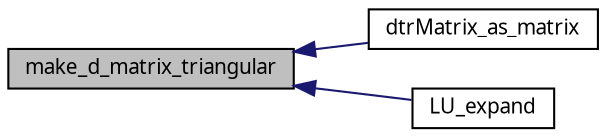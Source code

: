 digraph G
{
  edge [fontname="FreeSans.ttf",fontsize=10,labelfontname="FreeSans.ttf",labelfontsize=10];
  node [fontname="FreeSans.ttf",fontsize=10,shape=record];
  rankdir=LR;
  Node1 [label="make_d_matrix_triangular",height=0.2,width=0.4,color="black", fillcolor="grey75", style="filled" fontcolor="black"];
  Node1 -> Node2 [dir=back,color="midnightblue",fontsize=10,style="solid",fontname="FreeSans.ttf"];
  Node2 [label="dtrMatrix_as_matrix",height=0.2,width=0.4,color="black", fillcolor="white", style="filled",URL="$dtrMatrix_8h.html#04120fadac4a52bcedbcb1a5804763ca"];
  Node1 -> Node3 [dir=back,color="midnightblue",fontsize=10,style="solid",fontname="FreeSans.ttf"];
  Node3 [label="LU_expand",height=0.2,width=0.4,color="black", fillcolor="white", style="filled",URL="$factorizations_8h.html#0ec00f455c00bf1b862139fe6d4a265a"];
}
